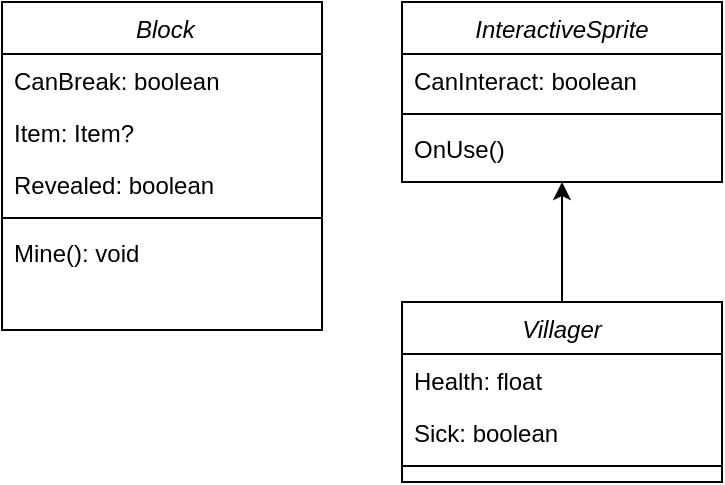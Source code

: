 <mxfile version="23.1.1" type="github" pages="2">
  <diagram id="C5RBs43oDa-KdzZeNtuy" name="La Map">
    <mxGraphModel dx="1105" dy="620" grid="1" gridSize="10" guides="1" tooltips="1" connect="1" arrows="1" fold="1" page="1" pageScale="1" pageWidth="827" pageHeight="1169" math="0" shadow="0">
      <root>
        <mxCell id="WIyWlLk6GJQsqaUBKTNV-0" />
        <mxCell id="WIyWlLk6GJQsqaUBKTNV-1" parent="WIyWlLk6GJQsqaUBKTNV-0" />
        <mxCell id="zkfFHV4jXpPFQw0GAbJ--0" value=" Block" style="swimlane;fontStyle=2;align=center;verticalAlign=top;childLayout=stackLayout;horizontal=1;startSize=26;horizontalStack=0;resizeParent=1;resizeLast=0;collapsible=1;marginBottom=0;rounded=0;shadow=0;strokeWidth=1;" parent="WIyWlLk6GJQsqaUBKTNV-1" vertex="1">
          <mxGeometry x="40" y="40" width="160" height="164" as="geometry">
            <mxRectangle x="230" y="140" width="160" height="26" as="alternateBounds" />
          </mxGeometry>
        </mxCell>
        <mxCell id="SRN2Xm2Uc3P1hmxLhBfW-2" value="CanBreak: boolean" style="text;align=left;verticalAlign=top;spacingLeft=4;spacingRight=4;overflow=hidden;rotatable=0;points=[[0,0.5],[1,0.5]];portConstraint=eastwest;" vertex="1" parent="zkfFHV4jXpPFQw0GAbJ--0">
          <mxGeometry y="26" width="160" height="26" as="geometry" />
        </mxCell>
        <mxCell id="SRN2Xm2Uc3P1hmxLhBfW-16" value="Item: Item?" style="text;align=left;verticalAlign=top;spacingLeft=4;spacingRight=4;overflow=hidden;rotatable=0;points=[[0,0.5],[1,0.5]];portConstraint=eastwest;" vertex="1" parent="zkfFHV4jXpPFQw0GAbJ--0">
          <mxGeometry y="52" width="160" height="26" as="geometry" />
        </mxCell>
        <mxCell id="z91S9rRrg6L_bqY6NF0i-0" value="Revealed: boolean" style="text;align=left;verticalAlign=top;spacingLeft=4;spacingRight=4;overflow=hidden;rotatable=0;points=[[0,0.5],[1,0.5]];portConstraint=eastwest;" vertex="1" parent="zkfFHV4jXpPFQw0GAbJ--0">
          <mxGeometry y="78" width="160" height="26" as="geometry" />
        </mxCell>
        <mxCell id="zkfFHV4jXpPFQw0GAbJ--4" value="" style="line;html=1;strokeWidth=1;align=left;verticalAlign=middle;spacingTop=-1;spacingLeft=3;spacingRight=3;rotatable=0;labelPosition=right;points=[];portConstraint=eastwest;" parent="zkfFHV4jXpPFQw0GAbJ--0" vertex="1">
          <mxGeometry y="104" width="160" height="8" as="geometry" />
        </mxCell>
        <mxCell id="SRN2Xm2Uc3P1hmxLhBfW-14" value="Mine(): void" style="text;align=left;verticalAlign=top;spacingLeft=4;spacingRight=4;overflow=hidden;rotatable=0;points=[[0,0.5],[1,0.5]];portConstraint=eastwest;" vertex="1" parent="zkfFHV4jXpPFQw0GAbJ--0">
          <mxGeometry y="112" width="160" height="26" as="geometry" />
        </mxCell>
        <mxCell id="mrQikfIiETuMRiOy-yYG-0" value="InteractiveSprite" style="swimlane;fontStyle=2;align=center;verticalAlign=top;childLayout=stackLayout;horizontal=1;startSize=26;horizontalStack=0;resizeParent=1;resizeLast=0;collapsible=1;marginBottom=0;rounded=0;shadow=0;strokeWidth=1;" vertex="1" parent="WIyWlLk6GJQsqaUBKTNV-1">
          <mxGeometry x="240" y="40" width="160" height="90" as="geometry">
            <mxRectangle x="230" y="140" width="160" height="26" as="alternateBounds" />
          </mxGeometry>
        </mxCell>
        <mxCell id="mrQikfIiETuMRiOy-yYG-1" value="CanInteract: boolean" style="text;align=left;verticalAlign=top;spacingLeft=4;spacingRight=4;overflow=hidden;rotatable=0;points=[[0,0.5],[1,0.5]];portConstraint=eastwest;" vertex="1" parent="mrQikfIiETuMRiOy-yYG-0">
          <mxGeometry y="26" width="160" height="26" as="geometry" />
        </mxCell>
        <mxCell id="mrQikfIiETuMRiOy-yYG-5" value="" style="line;html=1;strokeWidth=1;align=left;verticalAlign=middle;spacingTop=-1;spacingLeft=3;spacingRight=3;rotatable=0;labelPosition=right;points=[];portConstraint=eastwest;" vertex="1" parent="mrQikfIiETuMRiOy-yYG-0">
          <mxGeometry y="52" width="160" height="8" as="geometry" />
        </mxCell>
        <mxCell id="mrQikfIiETuMRiOy-yYG-6" value="OnUse()" style="text;align=left;verticalAlign=top;spacingLeft=4;spacingRight=4;overflow=hidden;rotatable=0;points=[[0,0.5],[1,0.5]];portConstraint=eastwest;" vertex="1" parent="mrQikfIiETuMRiOy-yYG-0">
          <mxGeometry y="60" width="160" height="26" as="geometry" />
        </mxCell>
        <mxCell id="P_Tmz_V9CThgJMpL3SED-5" style="edgeStyle=orthogonalEdgeStyle;rounded=0;orthogonalLoop=1;jettySize=auto;html=1;" edge="1" parent="WIyWlLk6GJQsqaUBKTNV-1" source="P_Tmz_V9CThgJMpL3SED-0" target="mrQikfIiETuMRiOy-yYG-0">
          <mxGeometry relative="1" as="geometry" />
        </mxCell>
        <mxCell id="P_Tmz_V9CThgJMpL3SED-0" value="Villager" style="swimlane;fontStyle=2;align=center;verticalAlign=top;childLayout=stackLayout;horizontal=1;startSize=26;horizontalStack=0;resizeParent=1;resizeLast=0;collapsible=1;marginBottom=0;rounded=0;shadow=0;strokeWidth=1;" vertex="1" parent="WIyWlLk6GJQsqaUBKTNV-1">
          <mxGeometry x="240" y="190" width="160" height="90" as="geometry">
            <mxRectangle x="230" y="140" width="160" height="26" as="alternateBounds" />
          </mxGeometry>
        </mxCell>
        <mxCell id="P_Tmz_V9CThgJMpL3SED-1" value="Health: float" style="text;align=left;verticalAlign=top;spacingLeft=4;spacingRight=4;overflow=hidden;rotatable=0;points=[[0,0.5],[1,0.5]];portConstraint=eastwest;" vertex="1" parent="P_Tmz_V9CThgJMpL3SED-0">
          <mxGeometry y="26" width="160" height="26" as="geometry" />
        </mxCell>
        <mxCell id="P_Tmz_V9CThgJMpL3SED-4" value="Sick: boolean" style="text;align=left;verticalAlign=top;spacingLeft=4;spacingRight=4;overflow=hidden;rotatable=0;points=[[0,0.5],[1,0.5]];portConstraint=eastwest;" vertex="1" parent="P_Tmz_V9CThgJMpL3SED-0">
          <mxGeometry y="52" width="160" height="26" as="geometry" />
        </mxCell>
        <mxCell id="P_Tmz_V9CThgJMpL3SED-2" value="" style="line;html=1;strokeWidth=1;align=left;verticalAlign=middle;spacingTop=-1;spacingLeft=3;spacingRight=3;rotatable=0;labelPosition=right;points=[];portConstraint=eastwest;" vertex="1" parent="P_Tmz_V9CThgJMpL3SED-0">
          <mxGeometry y="78" width="160" height="8" as="geometry" />
        </mxCell>
      </root>
    </mxGraphModel>
  </diagram>
  <diagram id="gsF-4zW7lq45AJM4MYa_" name="Le Joueur">
    <mxGraphModel dx="1050" dy="589" grid="1" gridSize="10" guides="1" tooltips="1" connect="1" arrows="1" fold="1" page="1" pageScale="1" pageWidth="827" pageHeight="1169" math="0" shadow="0">
      <root>
        <mxCell id="0" />
        <mxCell id="1" parent="0" />
        <mxCell id="ekk-bUm0cCgh0PBkQANz-1" value="PlayerController" style="swimlane;fontStyle=2;align=center;verticalAlign=top;childLayout=stackLayout;horizontal=1;startSize=26;horizontalStack=0;resizeParent=1;resizeLast=0;collapsible=1;marginBottom=0;rounded=0;shadow=0;strokeWidth=1;" vertex="1" parent="1">
          <mxGeometry x="80" y="40" width="160" height="34" as="geometry">
            <mxRectangle x="230" y="140" width="160" height="26" as="alternateBounds" />
          </mxGeometry>
        </mxCell>
        <mxCell id="ekk-bUm0cCgh0PBkQANz-5" value="" style="line;html=1;strokeWidth=1;align=left;verticalAlign=middle;spacingTop=-1;spacingLeft=3;spacingRight=3;rotatable=0;labelPosition=right;points=[];portConstraint=eastwest;" vertex="1" parent="ekk-bUm0cCgh0PBkQANz-1">
          <mxGeometry y="26" width="160" height="8" as="geometry" />
        </mxCell>
        <mxCell id="tEykg-_IO7fJEegGFBNn-1" value="Inventory" style="swimlane;fontStyle=2;align=center;verticalAlign=top;childLayout=stackLayout;horizontal=1;startSize=26;horizontalStack=0;resizeParent=1;resizeLast=0;collapsible=1;marginBottom=0;rounded=0;shadow=0;strokeWidth=1;" vertex="1" parent="1">
          <mxGeometry x="460" y="130" width="220" height="140" as="geometry">
            <mxRectangle x="230" y="140" width="160" height="26" as="alternateBounds" />
          </mxGeometry>
        </mxCell>
        <mxCell id="tEykg-_IO7fJEegGFBNn-2" value="Corks: int" style="text;align=left;verticalAlign=top;spacingLeft=4;spacingRight=4;overflow=hidden;rotatable=0;points=[[0,0.5],[1,0.5]];portConstraint=eastwest;" vertex="1" parent="tEykg-_IO7fJEegGFBNn-1">
          <mxGeometry y="26" width="220" height="26" as="geometry" />
        </mxCell>
        <mxCell id="tEykg-_IO7fJEegGFBNn-3" value="Pills: int" style="text;align=left;verticalAlign=top;spacingLeft=4;spacingRight=4;overflow=hidden;rotatable=0;points=[[0,0.5],[1,0.5]];portConstraint=eastwest;" vertex="1" parent="tEykg-_IO7fJEegGFBNn-1">
          <mxGeometry y="52" width="220" height="26" as="geometry" />
        </mxCell>
        <mxCell id="tEykg-_IO7fJEegGFBNn-5" value="" style="line;html=1;strokeWidth=1;align=left;verticalAlign=middle;spacingTop=-1;spacingLeft=3;spacingRight=3;rotatable=0;labelPosition=right;points=[];portConstraint=eastwest;" vertex="1" parent="tEykg-_IO7fJEegGFBNn-1">
          <mxGeometry y="78" width="220" height="8" as="geometry" />
        </mxCell>
        <mxCell id="tEykg-_IO7fJEegGFBNn-6" value="AddItem(Item item, int quantity)" style="text;align=left;verticalAlign=top;spacingLeft=4;spacingRight=4;overflow=hidden;rotatable=0;points=[[0,0.5],[1,0.5]];portConstraint=eastwest;" vertex="1" parent="tEykg-_IO7fJEegGFBNn-1">
          <mxGeometry y="86" width="220" height="26" as="geometry" />
        </mxCell>
        <mxCell id="-MMuEdUNf8RE6IiXUuvp-8" value="RemoveItem(Item item, int quantity)" style="text;align=left;verticalAlign=top;spacingLeft=4;spacingRight=4;overflow=hidden;rotatable=0;points=[[0,0.5],[1,0.5]];portConstraint=eastwest;" vertex="1" parent="tEykg-_IO7fJEegGFBNn-1">
          <mxGeometry y="112" width="220" height="26" as="geometry" />
        </mxCell>
        <mxCell id="-MMuEdUNf8RE6IiXUuvp-9" style="edgeStyle=orthogonalEdgeStyle;rounded=0;orthogonalLoop=1;jettySize=auto;html=1;" edge="1" parent="1" source="-MMuEdUNf8RE6IiXUuvp-1" target="tEykg-_IO7fJEegGFBNn-1">
          <mxGeometry relative="1" as="geometry" />
        </mxCell>
        <mxCell id="-MMuEdUNf8RE6IiXUuvp-1" value="&lt;enum&gt; Item" style="swimlane;fontStyle=2;align=center;verticalAlign=top;childLayout=stackLayout;horizontal=1;startSize=26;horizontalStack=0;resizeParent=1;resizeLast=0;collapsible=1;marginBottom=0;rounded=0;shadow=0;strokeWidth=1;" vertex="1" parent="1">
          <mxGeometry x="490" y="330" width="160" height="86" as="geometry">
            <mxRectangle x="230" y="140" width="160" height="26" as="alternateBounds" />
          </mxGeometry>
        </mxCell>
        <mxCell id="-MMuEdUNf8RE6IiXUuvp-6" value="Cork" style="text;align=left;verticalAlign=top;spacingLeft=4;spacingRight=4;overflow=hidden;rotatable=0;points=[[0,0.5],[1,0.5]];portConstraint=eastwest;" vertex="1" parent="-MMuEdUNf8RE6IiXUuvp-1">
          <mxGeometry y="26" width="160" height="26" as="geometry" />
        </mxCell>
        <mxCell id="-MMuEdUNf8RE6IiXUuvp-7" value="Pill" style="text;align=left;verticalAlign=top;spacingLeft=4;spacingRight=4;overflow=hidden;rotatable=0;points=[[0,0.5],[1,0.5]];portConstraint=eastwest;" vertex="1" parent="-MMuEdUNf8RE6IiXUuvp-1">
          <mxGeometry y="52" width="160" height="26" as="geometry" />
        </mxCell>
        <mxCell id="-MMuEdUNf8RE6IiXUuvp-4" value="" style="line;html=1;strokeWidth=1;align=left;verticalAlign=middle;spacingTop=-1;spacingLeft=3;spacingRight=3;rotatable=0;labelPosition=right;points=[];portConstraint=eastwest;" vertex="1" parent="-MMuEdUNf8RE6IiXUuvp-1">
          <mxGeometry y="78" width="160" height="8" as="geometry" />
        </mxCell>
        <mxCell id="c5sVpquxAzpRAPzOQC7a-1" value="Player" style="swimlane;fontStyle=2;align=center;verticalAlign=top;childLayout=stackLayout;horizontal=1;startSize=26;horizontalStack=0;resizeParent=1;resizeLast=0;collapsible=1;marginBottom=0;rounded=0;shadow=0;strokeWidth=1;" vertex="1" parent="1">
          <mxGeometry x="90" y="190" width="220" height="164" as="geometry">
            <mxRectangle x="230" y="140" width="160" height="26" as="alternateBounds" />
          </mxGeometry>
        </mxCell>
        <mxCell id="c5sVpquxAzpRAPzOQC7a-2" value="Health: float" style="text;align=left;verticalAlign=top;spacingLeft=4;spacingRight=4;overflow=hidden;rotatable=0;points=[[0,0.5],[1,0.5]];portConstraint=eastwest;" vertex="1" parent="c5sVpquxAzpRAPzOQC7a-1">
          <mxGeometry y="26" width="220" height="26" as="geometry" />
        </mxCell>
        <mxCell id="c5sVpquxAzpRAPzOQC7a-7" value="MaxHealth: float" style="text;align=left;verticalAlign=top;spacingLeft=4;spacingRight=4;overflow=hidden;rotatable=0;points=[[0,0.5],[1,0.5]];portConstraint=eastwest;" vertex="1" parent="c5sVpquxAzpRAPzOQC7a-1">
          <mxGeometry y="52" width="220" height="26" as="geometry" />
        </mxCell>
        <mxCell id="c5sVpquxAzpRAPzOQC7a-3" value="Alive: boolean" style="text;align=left;verticalAlign=top;spacingLeft=4;spacingRight=4;overflow=hidden;rotatable=0;points=[[0,0.5],[1,0.5]];portConstraint=eastwest;" vertex="1" parent="c5sVpquxAzpRAPzOQC7a-1">
          <mxGeometry y="78" width="220" height="26" as="geometry" />
        </mxCell>
        <mxCell id="c5sVpquxAzpRAPzOQC7a-4" value="" style="line;html=1;strokeWidth=1;align=left;verticalAlign=middle;spacingTop=-1;spacingLeft=3;spacingRight=3;rotatable=0;labelPosition=right;points=[];portConstraint=eastwest;" vertex="1" parent="c5sVpquxAzpRAPzOQC7a-1">
          <mxGeometry y="104" width="220" height="8" as="geometry" />
        </mxCell>
        <mxCell id="c5sVpquxAzpRAPzOQC7a-5" value="TakeDamage(float damage)" style="text;align=left;verticalAlign=top;spacingLeft=4;spacingRight=4;overflow=hidden;rotatable=0;points=[[0,0.5],[1,0.5]];portConstraint=eastwest;" vertex="1" parent="c5sVpquxAzpRAPzOQC7a-1">
          <mxGeometry y="112" width="220" height="26" as="geometry" />
        </mxCell>
        <mxCell id="c5sVpquxAzpRAPzOQC7a-6" value="Heal(float amount)" style="text;align=left;verticalAlign=top;spacingLeft=4;spacingRight=4;overflow=hidden;rotatable=0;points=[[0,0.5],[1,0.5]];portConstraint=eastwest;" vertex="1" parent="c5sVpquxAzpRAPzOQC7a-1">
          <mxGeometry y="138" width="220" height="26" as="geometry" />
        </mxCell>
      </root>
    </mxGraphModel>
  </diagram>
</mxfile>
